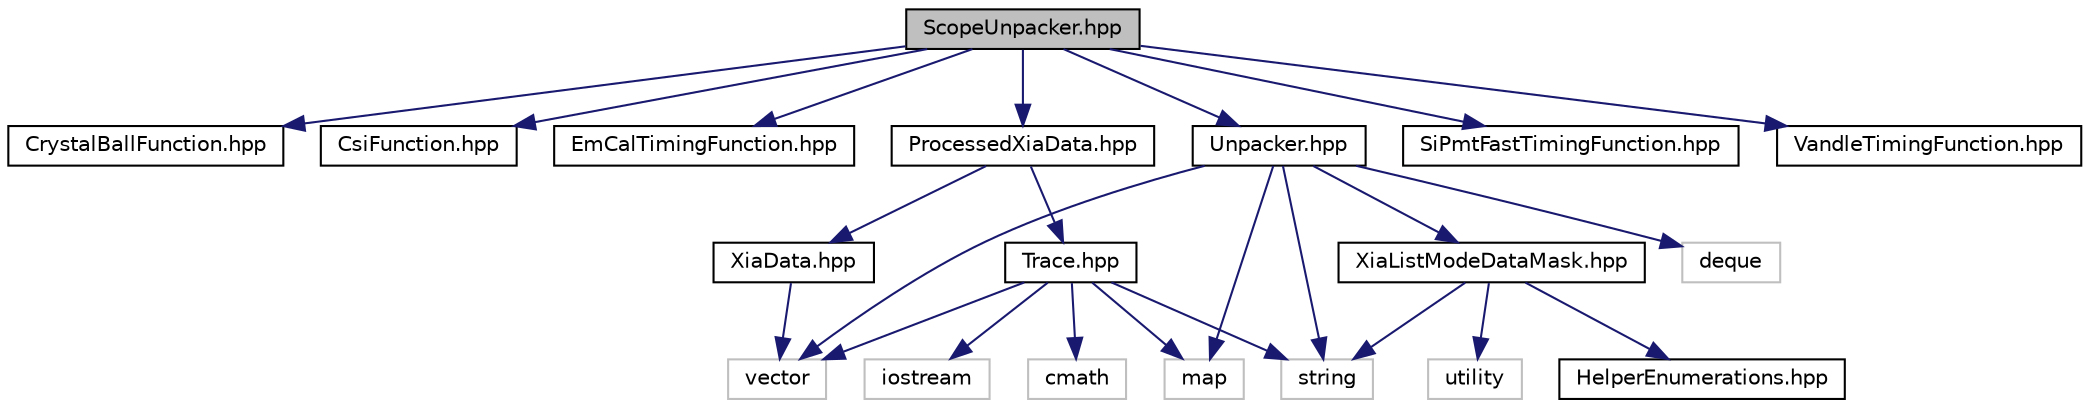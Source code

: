 digraph "ScopeUnpacker.hpp"
{
  edge [fontname="Helvetica",fontsize="10",labelfontname="Helvetica",labelfontsize="10"];
  node [fontname="Helvetica",fontsize="10",shape=record];
  Node1 [label="ScopeUnpacker.hpp",height=0.2,width=0.4,color="black", fillcolor="grey75", style="filled", fontcolor="black"];
  Node1 -> Node2 [color="midnightblue",fontsize="10",style="solid",fontname="Helvetica"];
  Node2 [label="CrystalBallFunction.hpp",height=0.2,width=0.4,color="black", fillcolor="white", style="filled",URL="$d7/dcb/_crystal_ball_function_8hpp.html",tooltip="A class to handle the processing of traces. "];
  Node1 -> Node3 [color="midnightblue",fontsize="10",style="solid",fontname="Helvetica"];
  Node3 [label="CsiFunction.hpp",height=0.2,width=0.4,color="black", fillcolor="white", style="filled",URL="$d2/d3c/_csi_function_8hpp.html",tooltip="A class to handle the processing of traces. "];
  Node1 -> Node4 [color="midnightblue",fontsize="10",style="solid",fontname="Helvetica"];
  Node4 [label="EmCalTimingFunction.hpp",height=0.2,width=0.4,color="black", fillcolor="white", style="filled",URL="$d1/de2/_em_cal_timing_function_8hpp.html",tooltip="A class to handle the processing of traces. "];
  Node1 -> Node5 [color="midnightblue",fontsize="10",style="solid",fontname="Helvetica"];
  Node5 [label="ProcessedXiaData.hpp",height=0.2,width=0.4,color="black", fillcolor="white", style="filled",URL="$dc/dec/_processed_xia_data_8hpp.html",tooltip="An XiaData object that has undergone additional processing. "];
  Node5 -> Node6 [color="midnightblue",fontsize="10",style="solid",fontname="Helvetica"];
  Node6 [label="Trace.hpp",height=0.2,width=0.4,color="black", fillcolor="white", style="filled",URL="$df/d04/_trace_8hpp.html",tooltip="A simple class to store the traces. "];
  Node6 -> Node7 [color="midnightblue",fontsize="10",style="solid",fontname="Helvetica"];
  Node7 [label="iostream",height=0.2,width=0.4,color="grey75", fillcolor="white", style="filled"];
  Node6 -> Node8 [color="midnightblue",fontsize="10",style="solid",fontname="Helvetica"];
  Node8 [label="map",height=0.2,width=0.4,color="grey75", fillcolor="white", style="filled"];
  Node6 -> Node9 [color="midnightblue",fontsize="10",style="solid",fontname="Helvetica"];
  Node9 [label="string",height=0.2,width=0.4,color="grey75", fillcolor="white", style="filled"];
  Node6 -> Node10 [color="midnightblue",fontsize="10",style="solid",fontname="Helvetica"];
  Node10 [label="vector",height=0.2,width=0.4,color="grey75", fillcolor="white", style="filled"];
  Node6 -> Node11 [color="midnightblue",fontsize="10",style="solid",fontname="Helvetica"];
  Node11 [label="cmath",height=0.2,width=0.4,color="grey75", fillcolor="white", style="filled"];
  Node5 -> Node12 [color="midnightblue",fontsize="10",style="solid",fontname="Helvetica"];
  Node12 [label="XiaData.hpp",height=0.2,width=0.4,color="black", fillcolor="white", style="filled",URL="$d3/d2b/_xia_data_8hpp.html"];
  Node12 -> Node10 [color="midnightblue",fontsize="10",style="solid",fontname="Helvetica"];
  Node1 -> Node13 [color="midnightblue",fontsize="10",style="solid",fontname="Helvetica"];
  Node13 [label="SiPmtFastTimingFunction.hpp",height=0.2,width=0.4,color="black", fillcolor="white", style="filled",URL="$d1/d4a/_si_pmt_fast_timing_function_8hpp.html",tooltip="Definition for the fitting function for the Si PMT fast output. "];
  Node1 -> Node14 [color="midnightblue",fontsize="10",style="solid",fontname="Helvetica"];
  Node14 [label="Unpacker.hpp",height=0.2,width=0.4,color="black", fillcolor="white", style="filled",URL="$dd/d34/_unpacker_8hpp.html",tooltip="A class to handle the unpacking of UTK/ORNL style pixie16 data spills. "];
  Node14 -> Node15 [color="midnightblue",fontsize="10",style="solid",fontname="Helvetica"];
  Node15 [label="deque",height=0.2,width=0.4,color="grey75", fillcolor="white", style="filled"];
  Node14 -> Node8 [color="midnightblue",fontsize="10",style="solid",fontname="Helvetica"];
  Node14 -> Node9 [color="midnightblue",fontsize="10",style="solid",fontname="Helvetica"];
  Node14 -> Node10 [color="midnightblue",fontsize="10",style="solid",fontname="Helvetica"];
  Node14 -> Node16 [color="midnightblue",fontsize="10",style="solid",fontname="Helvetica"];
  Node16 [label="XiaListModeDataMask.hpp",height=0.2,width=0.4,color="black", fillcolor="white", style="filled",URL="$d0/d8e/_xia_list_mode_data_mask_8hpp.html",tooltip="Class that provides the data masks for XIA list mode data. "];
  Node16 -> Node9 [color="midnightblue",fontsize="10",style="solid",fontname="Helvetica"];
  Node16 -> Node17 [color="midnightblue",fontsize="10",style="solid",fontname="Helvetica"];
  Node17 [label="utility",height=0.2,width=0.4,color="grey75", fillcolor="white", style="filled"];
  Node16 -> Node18 [color="midnightblue",fontsize="10",style="solid",fontname="Helvetica"];
  Node18 [label="HelperEnumerations.hpp",height=0.2,width=0.4,color="black", fillcolor="white", style="filled",URL="$d3/d18/_helper_enumerations_8hpp.html",tooltip="Header containing namespaced enumerations that are useful to different parts of the software..."];
  Node1 -> Node19 [color="midnightblue",fontsize="10",style="solid",fontname="Helvetica"];
  Node19 [label="VandleTimingFunction.hpp",height=0.2,width=0.4,color="black", fillcolor="white", style="filled",URL="$dc/df3/_vandle_timing_function_8hpp.html",tooltip="A class to handle the processing of traces. "];
}
